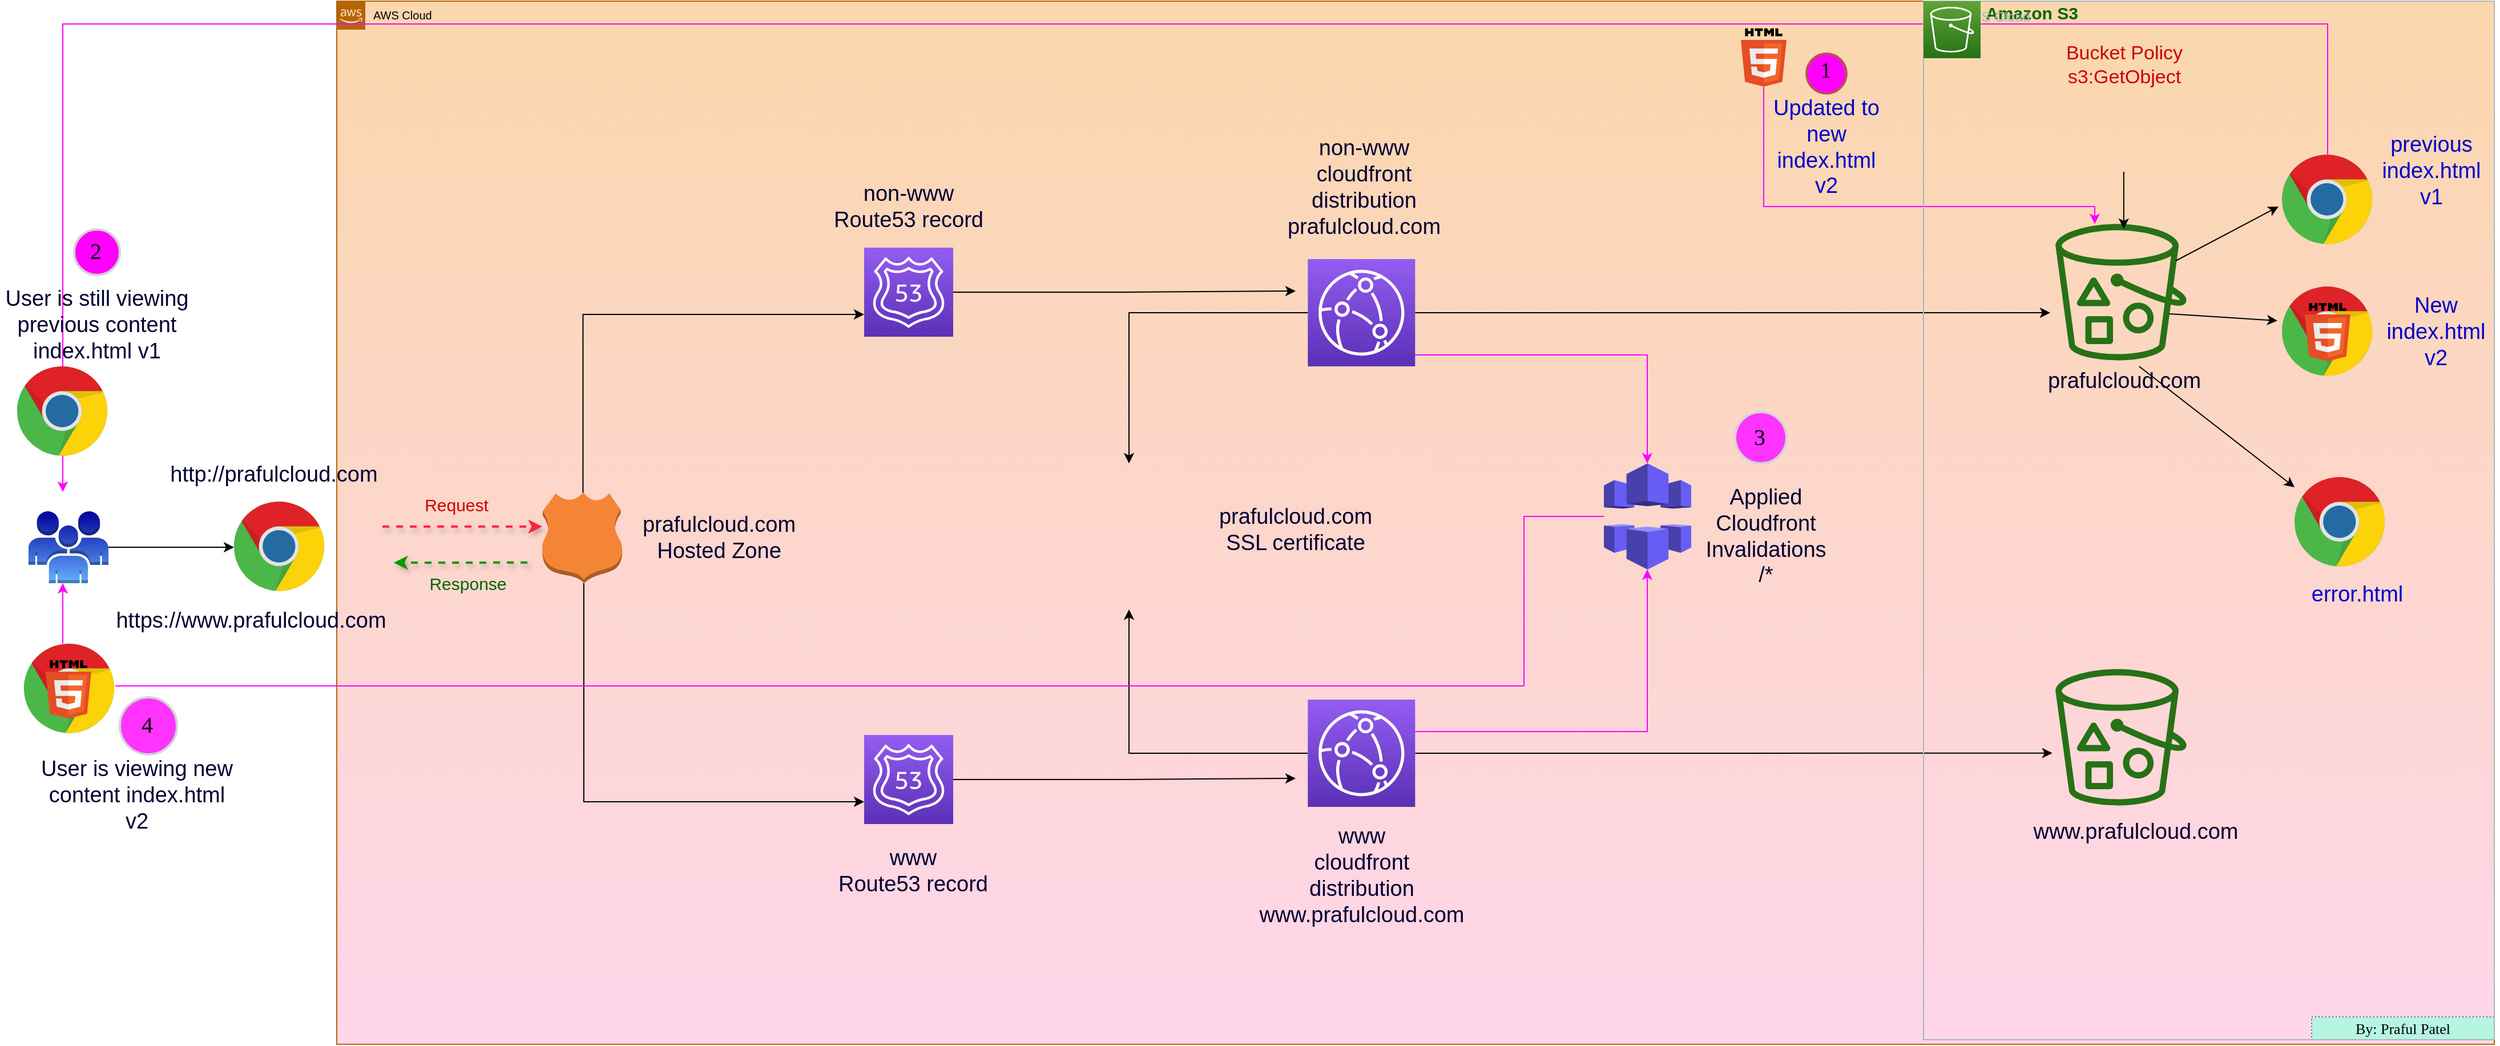 <mxfile version="14.8.0" type="github">
  <diagram id="7mWb_QVSyXpmji1LLNrM" name="Page-1">
    <mxGraphModel dx="2388" dy="980" grid="1" gridSize="10" guides="1" tooltips="1" connect="1" arrows="1" fold="1" page="1" pageScale="1" pageWidth="850" pageHeight="1100" math="0" shadow="0">
      <root>
        <mxCell id="0" />
        <mxCell id="1" parent="0" />
        <mxCell id="ZSu7wK49uFVJS4eU9fQS-1" value="AWS Cloud" style="points=[[0,0],[0.25,0],[0.5,0],[0.75,0],[1,0],[1,0.25],[1,0.5],[1,0.75],[1,1],[0.75,1],[0.5,1],[0.25,1],[0,1],[0,0.75],[0,0.5],[0,0.25]];outlineConnect=0;html=1;whiteSpace=wrap;fontSize=10;fontStyle=0;shape=mxgraph.aws4.group;grIcon=mxgraph.aws4.group_aws_cloud_alt;verticalAlign=top;align=left;spacingLeft=30;dashed=0;fillColor=#fad7ac;strokeColor=#b46504;gradientDirection=south;gradientColor=#FFD6EB;" parent="1" vertex="1">
          <mxGeometry x="-520" width="1890" height="914" as="geometry" />
        </mxCell>
        <mxCell id="ZSu7wK49uFVJS4eU9fQS-36" value="Request" style="text;html=1;strokeColor=none;fillColor=none;align=center;verticalAlign=middle;whiteSpace=wrap;rounded=0;fontSize=15;fontColor=#CC0000;" parent="1" vertex="1">
          <mxGeometry x="-460" y="430.75" width="90" height="21" as="geometry" />
        </mxCell>
        <mxCell id="z7yAeGO7BevoQCHSSR_a-1" value="" style="dashed=0;outlineConnect=0;html=1;align=center;labelPosition=center;verticalLabelPosition=bottom;verticalAlign=top;shape=mxgraph.weblogos.chrome;fontSize=15;fontColor=#000033;fillColor=none;" parent="1" vertex="1">
          <mxGeometry x="-610" y="438.5" width="80" height="80" as="geometry" />
        </mxCell>
        <mxCell id="i-a14JuN5c1ziyFvd1xm-6" value="" style="outlineConnect=0;fontColor=#232F3E;gradientColor=none;fillColor=#277116;strokeColor=none;dashed=0;verticalLabelPosition=bottom;verticalAlign=top;align=center;html=1;fontSize=12;fontStyle=0;aspect=fixed;pointerEvents=1;shape=mxgraph.aws4.bucket_with_objects;" parent="1" vertex="1">
          <mxGeometry x="985.67" y="180" width="114.8" height="150" as="geometry" />
        </mxCell>
        <mxCell id="i-a14JuN5c1ziyFvd1xm-11" value="Bucket Policy&lt;br style=&quot;font-size: 17px;&quot;&gt;s3:GetObject" style="text;html=1;strokeColor=none;fillColor=none;align=center;verticalAlign=middle;whiteSpace=wrap;rounded=0;fontSize=17;fontColor=#CC0000;" parent="1" vertex="1">
          <mxGeometry x="991.07" y="46" width="110" height="20" as="geometry" />
        </mxCell>
        <mxCell id="i-a14JuN5c1ziyFvd1xm-37" value="Response" style="text;html=1;strokeColor=none;fillColor=none;align=center;verticalAlign=middle;whiteSpace=wrap;rounded=0;fontSize=15;fontColor=#006600;" parent="1" vertex="1">
          <mxGeometry x="-450" y="500" width="90" height="20" as="geometry" />
        </mxCell>
        <mxCell id="i-a14JuN5c1ziyFvd1xm-44" value="" style="endArrow=classic;html=1;entryX=0;entryY=0.75;entryDx=0;entryDy=0;" parent="1" edge="1">
          <mxGeometry width="50" height="50" relative="1" as="geometry">
            <mxPoint x="1091" y="227.5" as="sourcePoint" />
            <mxPoint x="1181" y="180" as="targetPoint" />
          </mxGeometry>
        </mxCell>
        <mxCell id="i-a14JuN5c1ziyFvd1xm-53" value="" style="endArrow=classic;html=1;dashed=1;shadow=1;strokeColor=#FF2441;strokeWidth=2;" parent="1" edge="1">
          <mxGeometry width="50" height="50" relative="1" as="geometry">
            <mxPoint x="-480" y="460.38" as="sourcePoint" />
            <mxPoint x="-340" y="460.38" as="targetPoint" />
          </mxGeometry>
        </mxCell>
        <mxCell id="i-a14JuN5c1ziyFvd1xm-55" value="" style="endArrow=classic;html=1;dashed=1;shadow=1;strokeWidth=2;strokeColor=#009900;" parent="1" edge="1">
          <mxGeometry width="50" height="50" relative="1" as="geometry">
            <mxPoint x="-353" y="491.91" as="sourcePoint" />
            <mxPoint x="-470" y="492" as="targetPoint" />
          </mxGeometry>
        </mxCell>
        <mxCell id="i-a14JuN5c1ziyFvd1xm-56" value="previous index.html&lt;br&gt;v1" style="text;html=1;strokeColor=none;fillColor=none;align=center;verticalAlign=middle;whiteSpace=wrap;rounded=0;fontSize=19;fontColor=#0000CC;" parent="1" vertex="1">
          <mxGeometry x="1260" y="139.07" width="110" height="20" as="geometry" />
        </mxCell>
        <mxCell id="i-a14JuN5c1ziyFvd1xm-58" value="error.html" style="text;html=1;strokeColor=none;fillColor=none;align=center;verticalAlign=middle;whiteSpace=wrap;rounded=0;fontSize=19;fontColor=#0000CC;" parent="1" vertex="1">
          <mxGeometry x="1195" y="510" width="110" height="20" as="geometry" />
        </mxCell>
        <mxCell id="i-a14JuN5c1ziyFvd1xm-59" value="Amazon S3" style="text;html=1;strokeColor=none;fillColor=none;align=center;verticalAlign=middle;whiteSpace=wrap;rounded=0;fontSize=15;fontColor=#006600;fontStyle=1" parent="1" vertex="1">
          <mxGeometry x="910" width="110" height="20" as="geometry" />
        </mxCell>
        <mxCell id="i-a14JuN5c1ziyFvd1xm-68" value="By: Praful Patel" style="text;html=1;align=center;verticalAlign=middle;whiteSpace=wrap;rounded=0;fontSize=13;fontFamily=Lucida Console;strokeColor=#666666;dashed=1;dashPattern=1 2;fillColor=#B5F5E2;" parent="1" vertex="1">
          <mxGeometry x="1210" y="890" width="160" height="20" as="geometry" />
        </mxCell>
        <mxCell id="1wSVD4bbN0lhKhuA_OCm-9" style="edgeStyle=orthogonalEdgeStyle;rounded=0;orthogonalLoop=1;jettySize=auto;html=1;strokeColor=#FF00FF;" edge="1" parent="1" source="n2wOT85QUNqrd-Oq4VBR-2">
          <mxGeometry relative="1" as="geometry">
            <mxPoint x="-760" y="430" as="targetPoint" />
            <Array as="points">
              <mxPoint x="1224" y="20" />
              <mxPoint x="-760" y="20" />
            </Array>
          </mxGeometry>
        </mxCell>
        <mxCell id="n2wOT85QUNqrd-Oq4VBR-2" value="" style="dashed=0;outlineConnect=0;html=1;align=center;labelPosition=center;verticalLabelPosition=bottom;verticalAlign=top;shape=mxgraph.weblogos.chrome;fontSize=15;fontColor=#000033;fillColor=none;" parent="1" vertex="1">
          <mxGeometry x="1184" y="134.5" width="80" height="80" as="geometry" />
        </mxCell>
        <mxCell id="n2wOT85QUNqrd-Oq4VBR-3" value="" style="dashed=0;outlineConnect=0;html=1;align=center;labelPosition=center;verticalLabelPosition=bottom;verticalAlign=top;shape=mxgraph.weblogos.chrome;fontSize=15;fontColor=#000033;fillColor=none;" parent="1" vertex="1">
          <mxGeometry x="1195" y="417" width="80" height="80" as="geometry" />
        </mxCell>
        <mxCell id="n2wOT85QUNqrd-Oq4VBR-11" value="&lt;br style=&quot;font-size: 19px;&quot;&gt;&lt;br style=&quot;font-size: 19px;&quot;&gt;&lt;font color=&quot;#000033&quot; style=&quot;font-size: 19px;&quot;&gt;prafulcloud.com&lt;/font&gt;" style="text;html=1;strokeColor=none;fillColor=none;align=center;verticalAlign=middle;whiteSpace=wrap;rounded=0;fontSize=19;fontColor=#0000CC;strokeWidth=23;" parent="1" vertex="1">
          <mxGeometry x="991" y="300" width="110" height="20" as="geometry" />
        </mxCell>
        <mxCell id="n2wOT85QUNqrd-Oq4VBR-12" value="&lt;br style=&quot;font-size: 19px;&quot;&gt;&lt;font color=&quot;#000033&quot; style=&quot;font-size: 19px;&quot;&gt;www.prafulcloud.com&lt;/font&gt;" style="text;html=1;strokeColor=none;fillColor=none;align=center;verticalAlign=middle;whiteSpace=wrap;rounded=0;fontSize=19;fontColor=#0000CC;strokeWidth=23;" parent="1" vertex="1">
          <mxGeometry x="1001" y="706" width="110" height="20" as="geometry" />
        </mxCell>
        <mxCell id="n2wOT85QUNqrd-Oq4VBR-25" style="edgeStyle=orthogonalEdgeStyle;rounded=0;orthogonalLoop=1;jettySize=auto;html=1;fontSize=23;entryX=-0.024;entryY=0.616;entryDx=0;entryDy=0;entryPerimeter=0;" parent="1" source="n2wOT85QUNqrd-Oq4VBR-13" edge="1" target="n2wOT85QUNqrd-Oq4VBR-15">
          <mxGeometry relative="1" as="geometry">
            <mxPoint x="670" y="659" as="targetPoint" />
          </mxGeometry>
        </mxCell>
        <mxCell id="n2wOT85QUNqrd-Oq4VBR-31" style="edgeStyle=orthogonalEdgeStyle;rounded=0;orthogonalLoop=1;jettySize=auto;html=1;fontSize=23;" parent="1" source="n2wOT85QUNqrd-Oq4VBR-13" target="n2wOT85QUNqrd-Oq4VBR-29" edge="1">
          <mxGeometry relative="1" as="geometry" />
        </mxCell>
        <mxCell id="1wSVD4bbN0lhKhuA_OCm-16" style="edgeStyle=orthogonalEdgeStyle;rounded=0;orthogonalLoop=1;jettySize=auto;html=1;strokeColor=#FF00FF;" edge="1" parent="1" source="n2wOT85QUNqrd-Oq4VBR-13" target="1wSVD4bbN0lhKhuA_OCm-10">
          <mxGeometry relative="1" as="geometry">
            <Array as="points">
              <mxPoint x="628" y="640" />
            </Array>
          </mxGeometry>
        </mxCell>
        <mxCell id="n2wOT85QUNqrd-Oq4VBR-13" value="" style="points=[[0,0,0],[0.25,0,0],[0.5,0,0],[0.75,0,0],[1,0,0],[0,1,0],[0.25,1,0],[0.5,1,0],[0.75,1,0],[1,1,0],[0,0.25,0],[0,0.5,0],[0,0.75,0],[1,0.25,0],[1,0.5,0],[1,0.75,0]];outlineConnect=0;fontColor=#232F3E;gradientColor=#945DF2;gradientDirection=north;fillColor=#5A30B5;strokeColor=#ffffff;dashed=0;verticalLabelPosition=bottom;verticalAlign=top;align=center;html=1;fontSize=12;fontStyle=0;aspect=fixed;shape=mxgraph.aws4.resourceIcon;resIcon=mxgraph.aws4.cloudfront;" parent="1" vertex="1">
          <mxGeometry x="330.65" y="612" width="94" height="94" as="geometry" />
        </mxCell>
        <mxCell id="n2wOT85QUNqrd-Oq4VBR-33" style="edgeStyle=orthogonalEdgeStyle;rounded=0;orthogonalLoop=1;jettySize=auto;html=1;fontSize=23;fontColor=#000033;" parent="1" source="n2wOT85QUNqrd-Oq4VBR-14" edge="1">
          <mxGeometry relative="1" as="geometry">
            <mxPoint x="320" y="254" as="targetPoint" />
          </mxGeometry>
        </mxCell>
        <mxCell id="n2wOT85QUNqrd-Oq4VBR-14" value="" style="points=[[0,0,0],[0.25,0,0],[0.5,0,0],[0.75,0,0],[1,0,0],[0,1,0],[0.25,1,0],[0.5,1,0],[0.75,1,0],[1,1,0],[0,0.25,0],[0,0.5,0],[0,0.75,0],[1,0.25,0],[1,0.5,0],[1,0.75,0]];outlineConnect=0;fontColor=#232F3E;gradientColor=#945DF2;gradientDirection=north;fillColor=#5A30B5;strokeColor=#ffffff;dashed=0;verticalLabelPosition=bottom;verticalAlign=top;align=center;html=1;fontSize=12;fontStyle=0;aspect=fixed;shape=mxgraph.aws4.resourceIcon;resIcon=mxgraph.aws4.route_53;" parent="1" vertex="1">
          <mxGeometry x="-58" y="216" width="78" height="78" as="geometry" />
        </mxCell>
        <mxCell id="n2wOT85QUNqrd-Oq4VBR-15" value="" style="outlineConnect=0;fontColor=#232F3E;gradientColor=none;fillColor=#277116;strokeColor=none;dashed=0;verticalLabelPosition=bottom;verticalAlign=top;align=center;html=1;fontSize=12;fontStyle=0;aspect=fixed;pointerEvents=1;shape=mxgraph.aws4.bucket_with_objects;" parent="1" vertex="1">
          <mxGeometry x="985.67" y="570" width="114.8" height="150" as="geometry" />
        </mxCell>
        <mxCell id="n2wOT85QUNqrd-Oq4VBR-18" value="" style="shape=image;html=1;verticalAlign=top;verticalLabelPosition=bottom;labelBackgroundColor=#ffffff;imageAspect=0;aspect=fixed;image=https://cdn3.iconfinder.com/data/icons/file-set-volume-1/512/Artboard_9-128.png;fontSize=23;strokeWidth=23;" parent="1" vertex="1">
          <mxGeometry x="1001" y="74.93" width="84.14" height="84.14" as="geometry" />
        </mxCell>
        <mxCell id="n2wOT85QUNqrd-Oq4VBR-23" value="" style="endArrow=classic;html=1;fontSize=23;" parent="1" edge="1">
          <mxGeometry width="50" height="50" relative="1" as="geometry">
            <mxPoint x="1045.41" y="149.5" as="sourcePoint" />
            <mxPoint x="1045.41" y="199.5" as="targetPoint" />
          </mxGeometry>
        </mxCell>
        <mxCell id="n2wOT85QUNqrd-Oq4VBR-26" style="edgeStyle=orthogonalEdgeStyle;rounded=0;orthogonalLoop=1;jettySize=auto;html=1;entryX=-0.091;entryY=-1.35;entryDx=0;entryDy=0;entryPerimeter=0;fontSize=23;" parent="1" source="n2wOT85QUNqrd-Oq4VBR-24" target="n2wOT85QUNqrd-Oq4VBR-11" edge="1">
          <mxGeometry relative="1" as="geometry" />
        </mxCell>
        <mxCell id="n2wOT85QUNqrd-Oq4VBR-30" style="edgeStyle=orthogonalEdgeStyle;rounded=0;orthogonalLoop=1;jettySize=auto;html=1;fontSize=23;" parent="1" source="n2wOT85QUNqrd-Oq4VBR-24" target="n2wOT85QUNqrd-Oq4VBR-29" edge="1">
          <mxGeometry relative="1" as="geometry" />
        </mxCell>
        <mxCell id="1wSVD4bbN0lhKhuA_OCm-15" style="edgeStyle=orthogonalEdgeStyle;rounded=0;orthogonalLoop=1;jettySize=auto;html=1;strokeColor=#FF00FF;" edge="1" parent="1" source="n2wOT85QUNqrd-Oq4VBR-24" target="1wSVD4bbN0lhKhuA_OCm-10">
          <mxGeometry relative="1" as="geometry">
            <Array as="points">
              <mxPoint x="628" y="310" />
            </Array>
          </mxGeometry>
        </mxCell>
        <mxCell id="n2wOT85QUNqrd-Oq4VBR-24" value="" style="points=[[0,0,0],[0.25,0,0],[0.5,0,0],[0.75,0,0],[1,0,0],[0,1,0],[0.25,1,0],[0.5,1,0],[0.75,1,0],[1,1,0],[0,0.25,0],[0,0.5,0],[0,0.75,0],[1,0.25,0],[1,0.5,0],[1,0.75,0]];outlineConnect=0;fontColor=#232F3E;gradientColor=#945DF2;gradientDirection=north;fillColor=#5A30B5;strokeColor=#ffffff;dashed=0;verticalLabelPosition=bottom;verticalAlign=top;align=center;html=1;fontSize=12;fontStyle=0;aspect=fixed;shape=mxgraph.aws4.resourceIcon;resIcon=mxgraph.aws4.cloudfront;" parent="1" vertex="1">
          <mxGeometry x="330.65" y="226" width="94" height="94" as="geometry" />
        </mxCell>
        <mxCell id="n2wOT85QUNqrd-Oq4VBR-27" value="Updated to new index.html&lt;br&gt;v2" style="text;html=1;strokeColor=none;fillColor=none;align=center;verticalAlign=middle;whiteSpace=wrap;rounded=0;fontSize=19;fontColor=#0000CC;strokeWidth=23;" parent="1" vertex="1">
          <mxGeometry x="730" y="115.5" width="110" height="24.5" as="geometry" />
        </mxCell>
        <mxCell id="n2wOT85QUNqrd-Oq4VBR-28" value="&lt;font color=&quot;#000033&quot; style=&quot;font-size: 19px;&quot;&gt;&lt;br style=&quot;font-size: 19px;&quot;&gt;www&lt;br style=&quot;font-size: 19px;&quot;&gt;cloudfront distribution&lt;br style=&quot;font-size: 19px;&quot;&gt;www.prafulcloud.com&lt;/font&gt;" style="text;html=1;strokeColor=none;fillColor=none;align=center;verticalAlign=middle;whiteSpace=wrap;rounded=0;fontSize=19;fontColor=#0000CC;strokeWidth=23;" parent="1" vertex="1">
          <mxGeometry x="322.65" y="660" width="110" height="190" as="geometry" />
        </mxCell>
        <mxCell id="n2wOT85QUNqrd-Oq4VBR-29" value="" style="shape=image;html=1;verticalAlign=top;verticalLabelPosition=bottom;labelBackgroundColor=#ffffff;imageAspect=0;aspect=fixed;image=https://cdn2.iconfinder.com/data/icons/whcompare-blue-green-web-hosting-1/389/ssl-certificate-128.png;fontSize=23;strokeWidth=23;" parent="1" vertex="1">
          <mxGeometry x="110" y="405" width="128" height="128" as="geometry" />
        </mxCell>
        <mxCell id="n2wOT85QUNqrd-Oq4VBR-32" value="prafulcloud.com&lt;br style=&quot;font-size: 19px;&quot;&gt;SSL certificate" style="text;html=1;strokeColor=none;fillColor=none;align=center;verticalAlign=middle;whiteSpace=wrap;rounded=0;fontSize=19;strokeWidth=23;fontColor=#000033;" parent="1" vertex="1">
          <mxGeometry x="250" y="453" width="140" height="20" as="geometry" />
        </mxCell>
        <mxCell id="n2wOT85QUNqrd-Oq4VBR-35" style="edgeStyle=orthogonalEdgeStyle;rounded=0;orthogonalLoop=1;jettySize=auto;html=1;fontSize=23;fontColor=#000033;" parent="1" source="n2wOT85QUNqrd-Oq4VBR-36" edge="1">
          <mxGeometry relative="1" as="geometry">
            <mxPoint x="320" y="681" as="targetPoint" />
          </mxGeometry>
        </mxCell>
        <mxCell id="n2wOT85QUNqrd-Oq4VBR-36" value="" style="points=[[0,0,0],[0.25,0,0],[0.5,0,0],[0.75,0,0],[1,0,0],[0,1,0],[0.25,1,0],[0.5,1,0],[0.75,1,0],[1,1,0],[0,0.25,0],[0,0.5,0],[0,0.75,0],[1,0.25,0],[1,0.5,0],[1,0.75,0]];outlineConnect=0;fontColor=#232F3E;gradientColor=#945DF2;gradientDirection=north;fillColor=#5A30B5;strokeColor=#ffffff;dashed=0;verticalLabelPosition=bottom;verticalAlign=top;align=center;html=1;fontSize=12;fontStyle=0;aspect=fixed;shape=mxgraph.aws4.resourceIcon;resIcon=mxgraph.aws4.route_53;" parent="1" vertex="1">
          <mxGeometry x="-58" y="643" width="78" height="78" as="geometry" />
        </mxCell>
        <mxCell id="n2wOT85QUNqrd-Oq4VBR-37" value="non-www&lt;br style=&quot;font-size: 19px;&quot;&gt;Route53 record" style="text;html=1;strokeColor=none;fillColor=none;align=center;verticalAlign=middle;whiteSpace=wrap;rounded=0;fontSize=19;strokeWidth=23;fontColor=#000033;" parent="1" vertex="1">
          <mxGeometry x="-104" y="170" width="170" height="20" as="geometry" />
        </mxCell>
        <mxCell id="n2wOT85QUNqrd-Oq4VBR-38" value="www&lt;br style=&quot;font-size: 19px;&quot;&gt;Route53 record" style="text;html=1;strokeColor=none;fillColor=none;align=center;verticalAlign=middle;whiteSpace=wrap;rounded=0;fontSize=19;strokeWidth=23;fontColor=#000033;" parent="1" vertex="1">
          <mxGeometry x="-100" y="752" width="170" height="20" as="geometry" />
        </mxCell>
        <mxCell id="n2wOT85QUNqrd-Oq4VBR-43" style="edgeStyle=orthogonalEdgeStyle;rounded=0;orthogonalLoop=1;jettySize=auto;html=1;entryX=0;entryY=0.75;entryDx=0;entryDy=0;entryPerimeter=0;fontSize=17;fontColor=#000033;exitX=0.52;exitY=1;exitDx=0;exitDy=0;exitPerimeter=0;" parent="1" source="n2wOT85QUNqrd-Oq4VBR-40" target="n2wOT85QUNqrd-Oq4VBR-36" edge="1">
          <mxGeometry relative="1" as="geometry">
            <Array as="points">
              <mxPoint x="-304" y="701" />
            </Array>
          </mxGeometry>
        </mxCell>
        <mxCell id="n2wOT85QUNqrd-Oq4VBR-45" style="edgeStyle=orthogonalEdgeStyle;rounded=0;orthogonalLoop=1;jettySize=auto;html=1;entryX=0;entryY=0.75;entryDx=0;entryDy=0;entryPerimeter=0;fontSize=17;fontColor=#000033;exitX=0.51;exitY=0;exitDx=0;exitDy=0;exitPerimeter=0;" parent="1" source="n2wOT85QUNqrd-Oq4VBR-40" target="n2wOT85QUNqrd-Oq4VBR-14" edge="1">
          <mxGeometry relative="1" as="geometry" />
        </mxCell>
        <mxCell id="n2wOT85QUNqrd-Oq4VBR-40" value="" style="outlineConnect=0;dashed=0;verticalLabelPosition=bottom;verticalAlign=top;align=center;html=1;shape=mxgraph.aws3.hosted_zone;fillColor=#F58536;gradientColor=none;fontSize=17;fontColor=#000033;strokeWidth=23;" parent="1" vertex="1">
          <mxGeometry x="-340" y="430.75" width="70" height="79.25" as="geometry" />
        </mxCell>
        <mxCell id="n2wOT85QUNqrd-Oq4VBR-46" value="prafulcloud.com&lt;br&gt;Hosted Zone&lt;br&gt;" style="text;html=1;strokeColor=none;fillColor=none;align=center;verticalAlign=middle;whiteSpace=wrap;rounded=0;fontSize=19;strokeWidth=23;fontColor=#000033;" parent="1" vertex="1">
          <mxGeometry x="-270" y="460.38" width="170" height="20" as="geometry" />
        </mxCell>
        <mxCell id="n2wOT85QUNqrd-Oq4VBR-49" style="edgeStyle=orthogonalEdgeStyle;rounded=0;orthogonalLoop=1;jettySize=auto;html=1;fontSize=17;fontColor=#FFFF00;" parent="1" source="n2wOT85QUNqrd-Oq4VBR-48" target="z7yAeGO7BevoQCHSSR_a-1" edge="1">
          <mxGeometry relative="1" as="geometry" />
        </mxCell>
        <mxCell id="n2wOT85QUNqrd-Oq4VBR-48" value="" style="outlineConnect=0;dashed=0;verticalLabelPosition=bottom;verticalAlign=top;align=center;html=1;shape=mxgraph.aws3.users;fontSize=17;fontColor=#FFFF00;strokeColor=#B266FF;strokeWidth=23;gradientColor=#66B2FF;fillColor=#000099;" parent="1" vertex="1">
          <mxGeometry x="-790" y="447" width="70" height="63" as="geometry" />
        </mxCell>
        <mxCell id="n2wOT85QUNqrd-Oq4VBR-50" value="http://prafulcloud.com" style="text;html=1;strokeColor=none;fillColor=none;align=center;verticalAlign=middle;whiteSpace=wrap;rounded=0;fontSize=19;strokeWidth=23;fontColor=#000033;" parent="1" vertex="1">
          <mxGeometry x="-660" y="405" width="170" height="20" as="geometry" />
        </mxCell>
        <mxCell id="n2wOT85QUNqrd-Oq4VBR-51" value="https://www.prafulcloud.com" style="text;html=1;strokeColor=none;fillColor=none;align=center;verticalAlign=middle;whiteSpace=wrap;rounded=0;fontSize=19;strokeWidth=23;fontColor=#000033;" parent="1" vertex="1">
          <mxGeometry x="-680" y="533" width="170" height="20" as="geometry" />
        </mxCell>
        <mxCell id="1wSVD4bbN0lhKhuA_OCm-8" style="edgeStyle=orthogonalEdgeStyle;rounded=0;orthogonalLoop=1;jettySize=auto;html=1;fillColor=#dae8fc;strokeColor=#FF00FF;" edge="1" parent="1" source="1wSVD4bbN0lhKhuA_OCm-6" target="i-a14JuN5c1ziyFvd1xm-6">
          <mxGeometry relative="1" as="geometry">
            <Array as="points">
              <mxPoint x="730" y="180" />
              <mxPoint x="1020" y="180" />
            </Array>
          </mxGeometry>
        </mxCell>
        <mxCell id="1wSVD4bbN0lhKhuA_OCm-6" value="" style="dashed=0;outlineConnect=0;html=1;align=center;labelPosition=center;verticalLabelPosition=bottom;verticalAlign=top;shape=mxgraph.weblogos.html5" vertex="1" parent="1">
          <mxGeometry x="710" y="23.93" width="40" height="51" as="geometry" />
        </mxCell>
        <mxCell id="1wSVD4bbN0lhKhuA_OCm-7" value="&lt;font color=&quot;#000033&quot; style=&quot;font-size: 19px&quot;&gt;&lt;br style=&quot;font-size: 19px&quot;&gt;non-www&lt;br style=&quot;font-size: 19px&quot;&gt;cloudfront distribution&lt;br style=&quot;font-size: 19px&quot;&gt;prafulcloud.com&lt;/font&gt;" style="text;html=1;strokeColor=none;fillColor=none;align=center;verticalAlign=middle;whiteSpace=wrap;rounded=0;fontSize=19;fontColor=#0000CC;strokeWidth=23;" vertex="1" parent="1">
          <mxGeometry x="325" y="140" width="110" height="24.5" as="geometry" />
        </mxCell>
        <mxCell id="1wSVD4bbN0lhKhuA_OCm-28" style="edgeStyle=orthogonalEdgeStyle;rounded=0;orthogonalLoop=1;jettySize=auto;html=1;fontSize=20;strokeColor=#FF00FF;startArrow=none;" edge="1" parent="1" source="1wSVD4bbN0lhKhuA_OCm-32">
          <mxGeometry relative="1" as="geometry">
            <mxPoint x="-760" y="510" as="targetPoint" />
            <Array as="points">
              <mxPoint x="-760" y="600" />
            </Array>
          </mxGeometry>
        </mxCell>
        <mxCell id="1wSVD4bbN0lhKhuA_OCm-10" value="" style="outlineConnect=0;dashed=0;verticalLabelPosition=bottom;verticalAlign=top;align=center;html=1;shape=mxgraph.aws3.cloudfront;gradientColor=none;fillColor=#675DF5;" vertex="1" parent="1">
          <mxGeometry x="590" y="405" width="76.5" height="93" as="geometry" />
        </mxCell>
        <mxCell id="1wSVD4bbN0lhKhuA_OCm-11" value="1" style="ellipse;whiteSpace=wrap;html=1;aspect=fixed;strokeWidth=2;fontFamily=Tahoma;spacingBottom=4;spacingRight=2;strokeColor=#b85450;fillColor=#FF00FF;fontSize=19;" vertex="1" parent="1">
          <mxGeometry x="767.53" y="46" width="34.93" height="34.93" as="geometry" />
        </mxCell>
        <mxCell id="1wSVD4bbN0lhKhuA_OCm-12" value="2" style="ellipse;whiteSpace=wrap;html=1;aspect=fixed;strokeWidth=2;fontFamily=Tahoma;spacingBottom=4;spacingRight=2;strokeColor=#d3d3d3;fillColor=#FF00FF;fontSize=20;" vertex="1" parent="1">
          <mxGeometry x="-750" y="200" width="40" height="40" as="geometry" />
        </mxCell>
        <mxCell id="1wSVD4bbN0lhKhuA_OCm-13" value="User is still viewing previous content index.html v1" style="text;html=1;strokeColor=none;fillColor=none;align=center;verticalAlign=middle;whiteSpace=wrap;rounded=0;fontSize=19;strokeWidth=23;fontColor=#000033;" vertex="1" parent="1">
          <mxGeometry x="-815" y="274" width="170" height="20" as="geometry" />
        </mxCell>
        <mxCell id="1wSVD4bbN0lhKhuA_OCm-14" value="Applied Cloudfront Invalidations&lt;br&gt;/*" style="text;html=1;strokeColor=none;fillColor=none;align=center;verticalAlign=middle;whiteSpace=wrap;rounded=0;fontSize=19;strokeWidth=23;fontColor=#000033;" vertex="1" parent="1">
          <mxGeometry x="662.46" y="459.5" width="140" height="19" as="geometry" />
        </mxCell>
        <mxCell id="1wSVD4bbN0lhKhuA_OCm-18" value="3" style="ellipse;whiteSpace=wrap;html=1;aspect=fixed;strokeWidth=2;fontFamily=Tahoma;spacingBottom=4;spacingRight=2;strokeColor=#d3d3d3;fillColor=#FF33FF;fontSize=20;" vertex="1" parent="1">
          <mxGeometry x="705" y="360" width="45" height="45" as="geometry" />
        </mxCell>
        <mxCell id="1wSVD4bbN0lhKhuA_OCm-22" value="" style="endArrow=classic;html=1;" edge="1" parent="1" source="n2wOT85QUNqrd-Oq4VBR-11" target="n2wOT85QUNqrd-Oq4VBR-3">
          <mxGeometry width="50" height="50" relative="1" as="geometry">
            <mxPoint x="1101.07" y="377.5" as="sourcePoint" />
            <mxPoint x="1191.07" y="330" as="targetPoint" />
          </mxGeometry>
        </mxCell>
        <mxCell id="1wSVD4bbN0lhKhuA_OCm-23" value="" style="dashed=0;outlineConnect=0;html=1;align=center;labelPosition=center;verticalLabelPosition=bottom;verticalAlign=top;shape=mxgraph.weblogos.chrome;fontSize=15;fontColor=#000033;fillColor=none;" vertex="1" parent="1">
          <mxGeometry x="1184" y="250" width="80" height="80" as="geometry" />
        </mxCell>
        <mxCell id="YHA0bS81cPaEk5s_DWEJ-4" value="AWS Cloud" style="outlineConnect=0;gradientColor=none;html=1;whiteSpace=wrap;fontSize=12;fontStyle=0;shape=mxgraph.aws4.group;grIcon=mxgraph.aws4.group_aws_cloud;strokeColor=#AAB7B8;fillColor=none;verticalAlign=top;align=left;spacingLeft=30;fontColor=#AAB7B8;dashed=0;" parent="1" vertex="1">
          <mxGeometry x="870" width="500" height="910" as="geometry" />
        </mxCell>
        <mxCell id="1wSVD4bbN0lhKhuA_OCm-26" value="" style="endArrow=classic;html=1;" edge="1" parent="1">
          <mxGeometry width="50" height="50" relative="1" as="geometry">
            <mxPoint x="1085.14" y="274" as="sourcePoint" />
            <mxPoint x="1180" y="280" as="targetPoint" />
          </mxGeometry>
        </mxCell>
        <mxCell id="1wSVD4bbN0lhKhuA_OCm-27" value="New index.html&lt;br&gt;v2" style="text;html=1;strokeColor=none;fillColor=none;align=center;verticalAlign=middle;whiteSpace=wrap;rounded=0;fontSize=19;fontColor=#0000CC;" vertex="1" parent="1">
          <mxGeometry x="1264" y="177.75" width="110" height="224.5" as="geometry" />
        </mxCell>
        <mxCell id="1wSVD4bbN0lhKhuA_OCm-29" value="" style="dashed=0;outlineConnect=0;html=1;align=center;labelPosition=center;verticalLabelPosition=bottom;verticalAlign=top;shape=mxgraph.weblogos.html5" vertex="1" parent="1">
          <mxGeometry x="1204" y="264.5" width="40" height="51" as="geometry" />
        </mxCell>
        <mxCell id="1wSVD4bbN0lhKhuA_OCm-30" value="" style="dashed=0;outlineConnect=0;html=1;align=center;labelPosition=center;verticalLabelPosition=bottom;verticalAlign=top;shape=mxgraph.weblogos.chrome;fontSize=15;fontColor=#000033;fillColor=none;" vertex="1" parent="1">
          <mxGeometry x="-800" y="320" width="80" height="80" as="geometry" />
        </mxCell>
        <mxCell id="1wSVD4bbN0lhKhuA_OCm-32" value="" style="dashed=0;outlineConnect=0;html=1;align=center;labelPosition=center;verticalLabelPosition=bottom;verticalAlign=top;shape=mxgraph.weblogos.chrome;fontSize=15;fontColor=#000033;fillColor=none;" vertex="1" parent="1">
          <mxGeometry x="-794" y="563" width="80" height="80" as="geometry" />
        </mxCell>
        <mxCell id="1wSVD4bbN0lhKhuA_OCm-33" value="" style="edgeStyle=orthogonalEdgeStyle;rounded=0;orthogonalLoop=1;jettySize=auto;html=1;fontSize=20;strokeColor=#FF00FF;endArrow=none;" edge="1" parent="1" source="1wSVD4bbN0lhKhuA_OCm-10" target="1wSVD4bbN0lhKhuA_OCm-32">
          <mxGeometry relative="1" as="geometry">
            <mxPoint x="-760" y="510" as="targetPoint" />
            <mxPoint x="590" y="451.5" as="sourcePoint" />
            <Array as="points">
              <mxPoint x="520" y="452" />
              <mxPoint x="520" y="600" />
            </Array>
          </mxGeometry>
        </mxCell>
        <mxCell id="1wSVD4bbN0lhKhuA_OCm-34" value="" style="dashed=0;outlineConnect=0;html=1;align=center;labelPosition=center;verticalLabelPosition=bottom;verticalAlign=top;shape=mxgraph.weblogos.html5" vertex="1" parent="1">
          <mxGeometry x="-775" y="577.5" width="40" height="51" as="geometry" />
        </mxCell>
        <mxCell id="1wSVD4bbN0lhKhuA_OCm-35" value="4" style="ellipse;whiteSpace=wrap;html=1;aspect=fixed;strokeWidth=2;fontFamily=Tahoma;spacingBottom=4;spacingRight=2;strokeColor=#d3d3d3;fontSize=20;fillColor=#FF33FF;" vertex="1" parent="1">
          <mxGeometry x="-710" y="610" width="50" height="50" as="geometry" />
        </mxCell>
        <mxCell id="1wSVD4bbN0lhKhuA_OCm-36" value="User is viewing new content index.html v2" style="text;html=1;strokeColor=none;fillColor=none;align=center;verticalAlign=middle;whiteSpace=wrap;rounded=0;fontSize=19;strokeWidth=23;fontColor=#000033;" vertex="1" parent="1">
          <mxGeometry x="-780" y="686" width="170" height="20" as="geometry" />
        </mxCell>
        <mxCell id="i-a14JuN5c1ziyFvd1xm-1" value="" style="points=[[0,0,0],[0.25,0,0],[0.5,0,0],[0.75,0,0],[1,0,0],[0,1,0],[0.25,1,0],[0.5,1,0],[0.75,1,0],[1,1,0],[0,0.25,0],[0,0.5,0],[0,0.75,0],[1,0.25,0],[1,0.5,0],[1,0.75,0]];outlineConnect=0;fontColor=#232F3E;gradientColor=#60A337;gradientDirection=north;fillColor=#277116;strokeColor=#ffffff;dashed=0;verticalLabelPosition=bottom;verticalAlign=top;align=center;html=1;fontSize=12;fontStyle=0;aspect=fixed;shape=mxgraph.aws4.resourceIcon;resIcon=mxgraph.aws4.s3;" parent="1" vertex="1">
          <mxGeometry x="870" width="50" height="50" as="geometry" />
        </mxCell>
      </root>
    </mxGraphModel>
  </diagram>
</mxfile>
